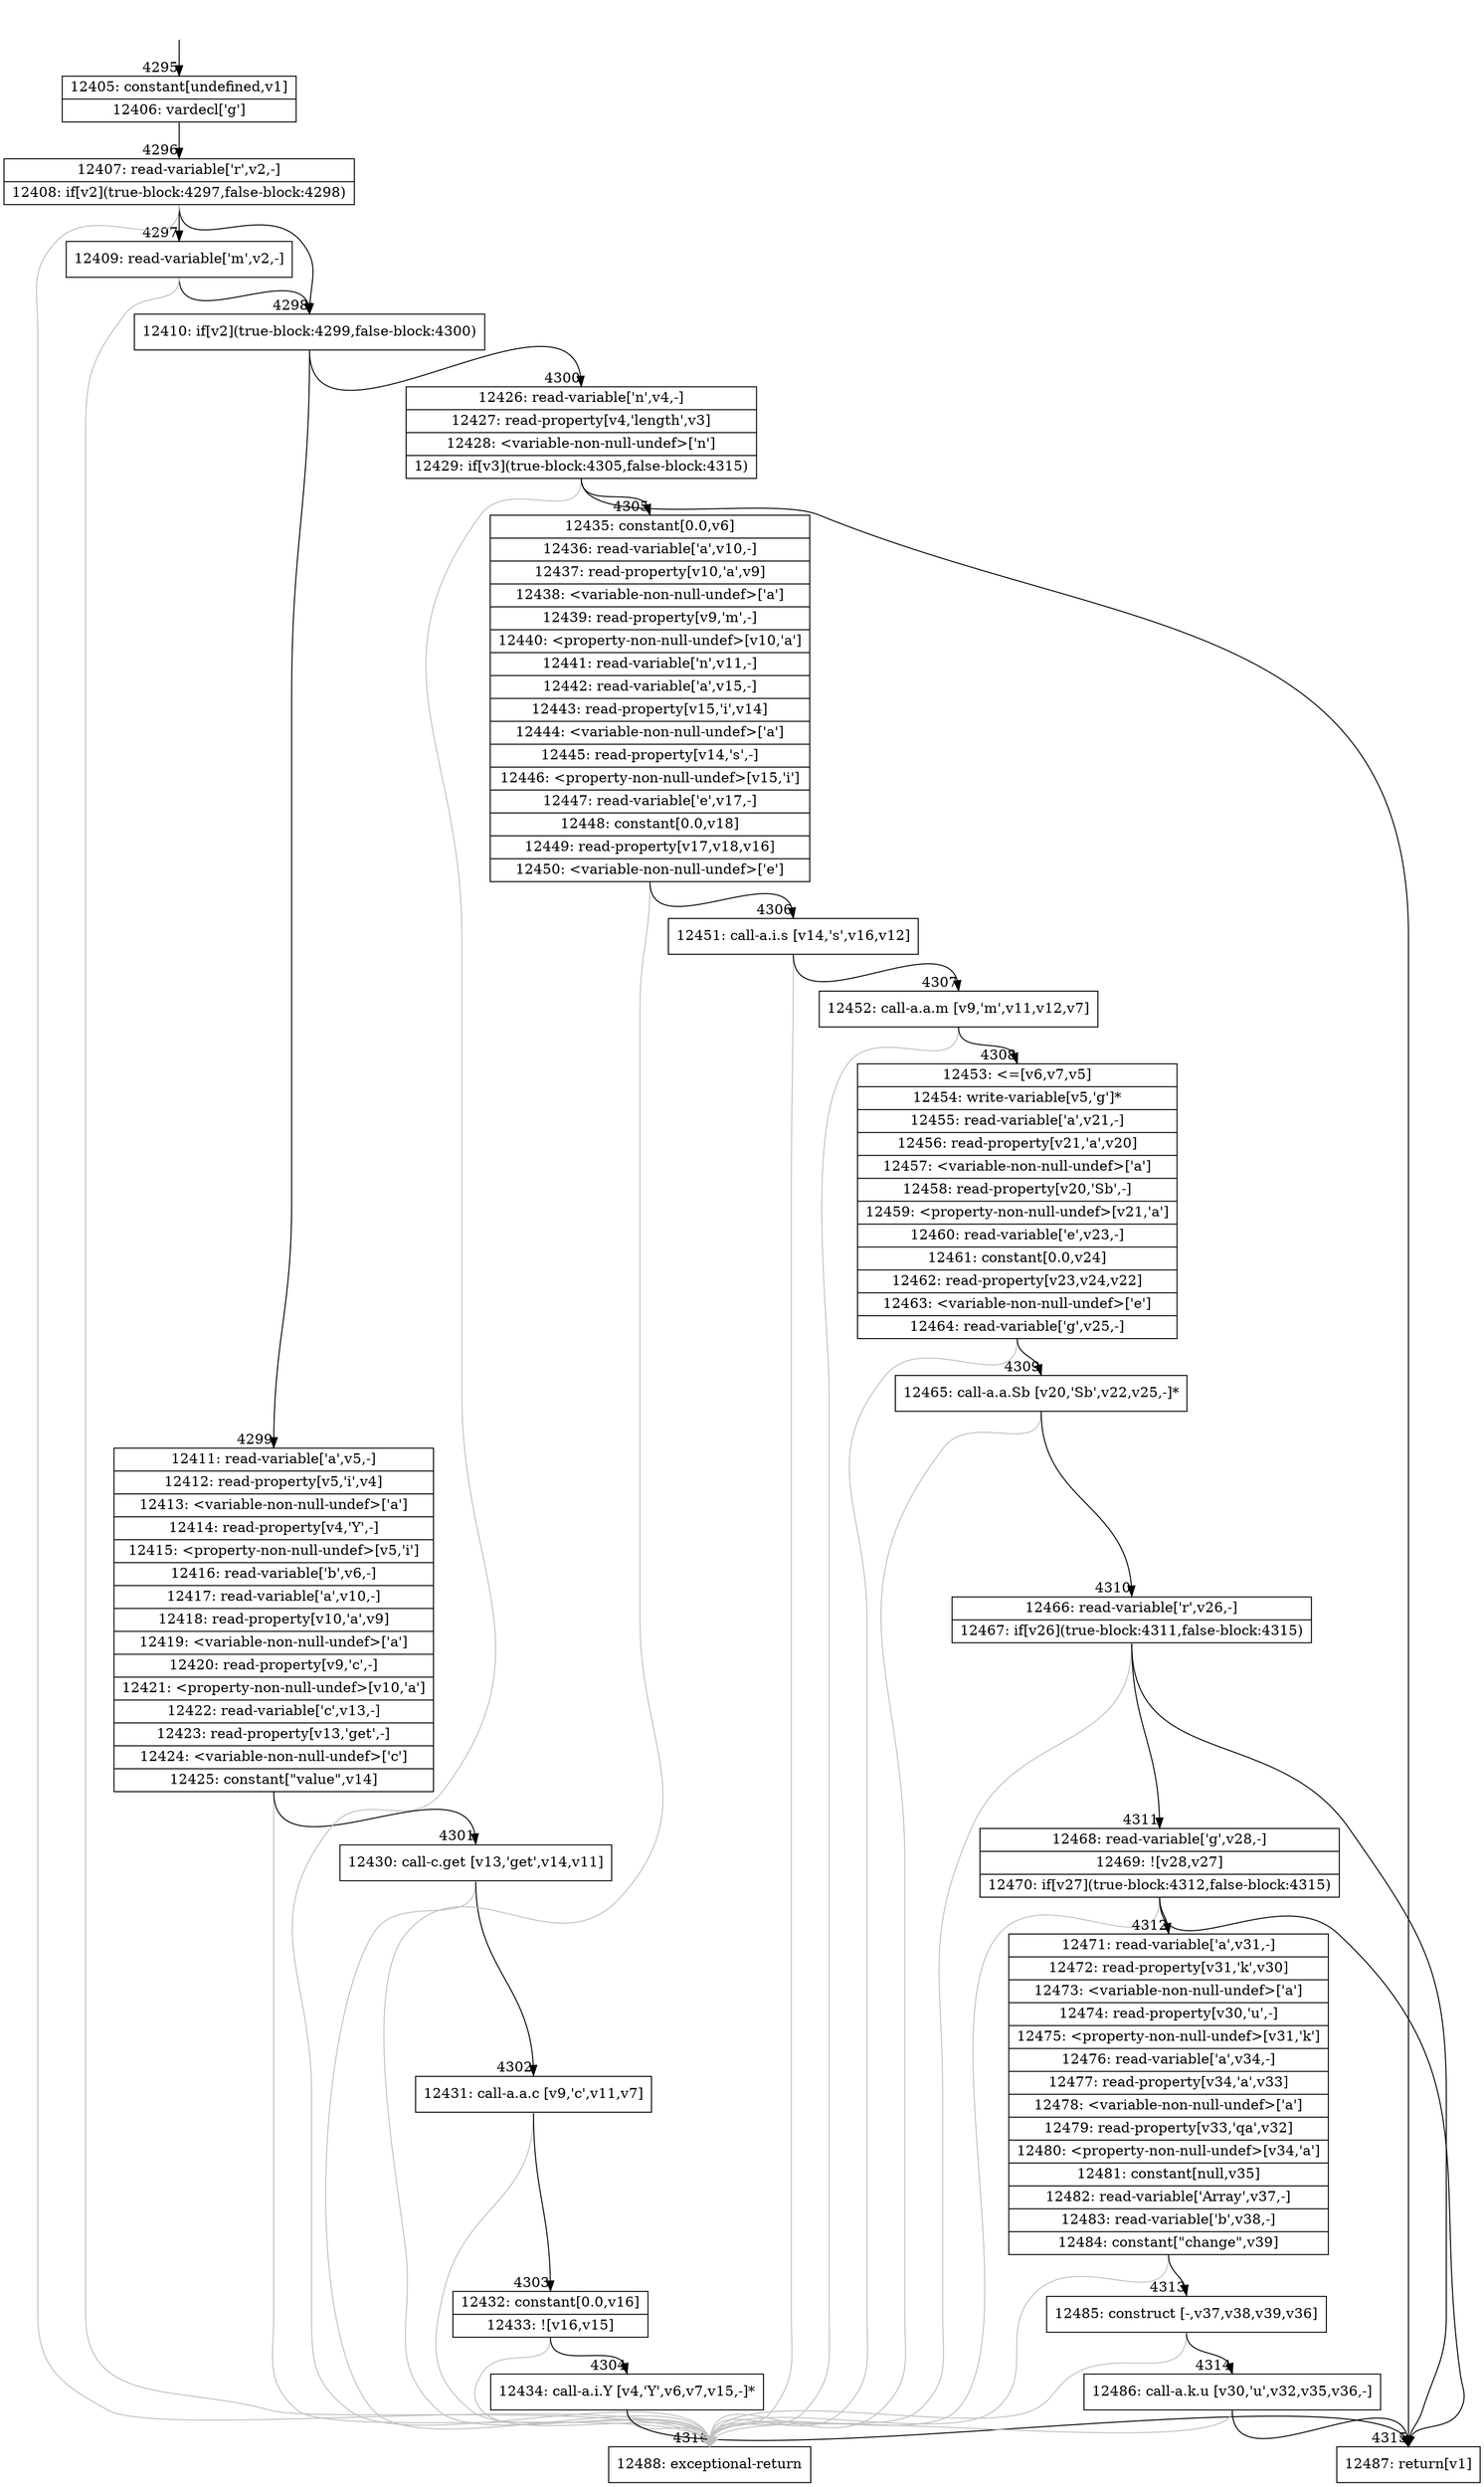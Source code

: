 digraph {
rankdir="TD"
BB_entry364[shape=none,label=""];
BB_entry364 -> BB4295 [tailport=s, headport=n, headlabel="    4295"]
BB4295 [shape=record label="{12405: constant[undefined,v1]|12406: vardecl['g']}" ] 
BB4295 -> BB4296 [tailport=s, headport=n, headlabel="      4296"]
BB4296 [shape=record label="{12407: read-variable['r',v2,-]|12408: if[v2](true-block:4297,false-block:4298)}" ] 
BB4296 -> BB4298 [tailport=s, headport=n, headlabel="      4298"]
BB4296 -> BB4297 [tailport=s, headport=n, headlabel="      4297"]
BB4296 -> BB4316 [tailport=s, headport=n, color=gray, headlabel="      4316"]
BB4297 [shape=record label="{12409: read-variable['m',v2,-]}" ] 
BB4297 -> BB4298 [tailport=s, headport=n]
BB4297 -> BB4316 [tailport=s, headport=n, color=gray]
BB4298 [shape=record label="{12410: if[v2](true-block:4299,false-block:4300)}" ] 
BB4298 -> BB4299 [tailport=s, headport=n, headlabel="      4299"]
BB4298 -> BB4300 [tailport=s, headport=n, headlabel="      4300"]
BB4299 [shape=record label="{12411: read-variable['a',v5,-]|12412: read-property[v5,'i',v4]|12413: \<variable-non-null-undef\>['a']|12414: read-property[v4,'Y',-]|12415: \<property-non-null-undef\>[v5,'i']|12416: read-variable['b',v6,-]|12417: read-variable['a',v10,-]|12418: read-property[v10,'a',v9]|12419: \<variable-non-null-undef\>['a']|12420: read-property[v9,'c',-]|12421: \<property-non-null-undef\>[v10,'a']|12422: read-variable['c',v13,-]|12423: read-property[v13,'get',-]|12424: \<variable-non-null-undef\>['c']|12425: constant[\"value\",v14]}" ] 
BB4299 -> BB4301 [tailport=s, headport=n, headlabel="      4301"]
BB4299 -> BB4316 [tailport=s, headport=n, color=gray]
BB4300 [shape=record label="{12426: read-variable['n',v4,-]|12427: read-property[v4,'length',v3]|12428: \<variable-non-null-undef\>['n']|12429: if[v3](true-block:4305,false-block:4315)}" ] 
BB4300 -> BB4305 [tailport=s, headport=n, headlabel="      4305"]
BB4300 -> BB4315 [tailport=s, headport=n, headlabel="      4315"]
BB4300 -> BB4316 [tailport=s, headport=n, color=gray]
BB4301 [shape=record label="{12430: call-c.get [v13,'get',v14,v11]}" ] 
BB4301 -> BB4302 [tailport=s, headport=n, headlabel="      4302"]
BB4301 -> BB4316 [tailport=s, headport=n, color=gray]
BB4302 [shape=record label="{12431: call-a.a.c [v9,'c',v11,v7]}" ] 
BB4302 -> BB4303 [tailport=s, headport=n, headlabel="      4303"]
BB4302 -> BB4316 [tailport=s, headport=n, color=gray]
BB4303 [shape=record label="{12432: constant[0.0,v16]|12433: ![v16,v15]}" ] 
BB4303 -> BB4304 [tailport=s, headport=n, headlabel="      4304"]
BB4303 -> BB4316 [tailport=s, headport=n, color=gray]
BB4304 [shape=record label="{12434: call-a.i.Y [v4,'Y',v6,v7,v15,-]*}" ] 
BB4304 -> BB4315 [tailport=s, headport=n]
BB4304 -> BB4316 [tailport=s, headport=n, color=gray]
BB4305 [shape=record label="{12435: constant[0.0,v6]|12436: read-variable['a',v10,-]|12437: read-property[v10,'a',v9]|12438: \<variable-non-null-undef\>['a']|12439: read-property[v9,'m',-]|12440: \<property-non-null-undef\>[v10,'a']|12441: read-variable['n',v11,-]|12442: read-variable['a',v15,-]|12443: read-property[v15,'i',v14]|12444: \<variable-non-null-undef\>['a']|12445: read-property[v14,'s',-]|12446: \<property-non-null-undef\>[v15,'i']|12447: read-variable['e',v17,-]|12448: constant[0.0,v18]|12449: read-property[v17,v18,v16]|12450: \<variable-non-null-undef\>['e']}" ] 
BB4305 -> BB4306 [tailport=s, headport=n, headlabel="      4306"]
BB4305 -> BB4316 [tailport=s, headport=n, color=gray]
BB4306 [shape=record label="{12451: call-a.i.s [v14,'s',v16,v12]}" ] 
BB4306 -> BB4307 [tailport=s, headport=n, headlabel="      4307"]
BB4306 -> BB4316 [tailport=s, headport=n, color=gray]
BB4307 [shape=record label="{12452: call-a.a.m [v9,'m',v11,v12,v7]}" ] 
BB4307 -> BB4308 [tailport=s, headport=n, headlabel="      4308"]
BB4307 -> BB4316 [tailport=s, headport=n, color=gray]
BB4308 [shape=record label="{12453: \<=[v6,v7,v5]|12454: write-variable[v5,'g']*|12455: read-variable['a',v21,-]|12456: read-property[v21,'a',v20]|12457: \<variable-non-null-undef\>['a']|12458: read-property[v20,'Sb',-]|12459: \<property-non-null-undef\>[v21,'a']|12460: read-variable['e',v23,-]|12461: constant[0.0,v24]|12462: read-property[v23,v24,v22]|12463: \<variable-non-null-undef\>['e']|12464: read-variable['g',v25,-]}" ] 
BB4308 -> BB4309 [tailport=s, headport=n, headlabel="      4309"]
BB4308 -> BB4316 [tailport=s, headport=n, color=gray]
BB4309 [shape=record label="{12465: call-a.a.Sb [v20,'Sb',v22,v25,-]*}" ] 
BB4309 -> BB4310 [tailport=s, headport=n, headlabel="      4310"]
BB4309 -> BB4316 [tailport=s, headport=n, color=gray]
BB4310 [shape=record label="{12466: read-variable['r',v26,-]|12467: if[v26](true-block:4311,false-block:4315)}" ] 
BB4310 -> BB4315 [tailport=s, headport=n]
BB4310 -> BB4311 [tailport=s, headport=n, headlabel="      4311"]
BB4310 -> BB4316 [tailport=s, headport=n, color=gray]
BB4311 [shape=record label="{12468: read-variable['g',v28,-]|12469: ![v28,v27]|12470: if[v27](true-block:4312,false-block:4315)}" ] 
BB4311 -> BB4315 [tailport=s, headport=n]
BB4311 -> BB4312 [tailport=s, headport=n, headlabel="      4312"]
BB4311 -> BB4316 [tailport=s, headport=n, color=gray]
BB4312 [shape=record label="{12471: read-variable['a',v31,-]|12472: read-property[v31,'k',v30]|12473: \<variable-non-null-undef\>['a']|12474: read-property[v30,'u',-]|12475: \<property-non-null-undef\>[v31,'k']|12476: read-variable['a',v34,-]|12477: read-property[v34,'a',v33]|12478: \<variable-non-null-undef\>['a']|12479: read-property[v33,'qa',v32]|12480: \<property-non-null-undef\>[v34,'a']|12481: constant[null,v35]|12482: read-variable['Array',v37,-]|12483: read-variable['b',v38,-]|12484: constant[\"change\",v39]}" ] 
BB4312 -> BB4313 [tailport=s, headport=n, headlabel="      4313"]
BB4312 -> BB4316 [tailport=s, headport=n, color=gray]
BB4313 [shape=record label="{12485: construct [-,v37,v38,v39,v36]}" ] 
BB4313 -> BB4314 [tailport=s, headport=n, headlabel="      4314"]
BB4313 -> BB4316 [tailport=s, headport=n, color=gray]
BB4314 [shape=record label="{12486: call-a.k.u [v30,'u',v32,v35,v36,-]}" ] 
BB4314 -> BB4315 [tailport=s, headport=n]
BB4314 -> BB4316 [tailport=s, headport=n, color=gray]
BB4315 [shape=record label="{12487: return[v1]}" ] 
BB4316 [shape=record label="{12488: exceptional-return}" ] 
}
